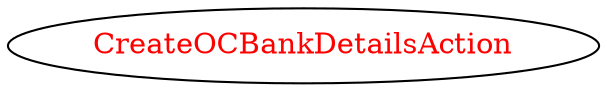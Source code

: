 digraph dependencyGraph {
 concentrate=true;
 ranksep="2.0";
 rankdir="LR"; 
 splines="ortho";
"CreateOCBankDetailsAction" [fontcolor="red"];
}
